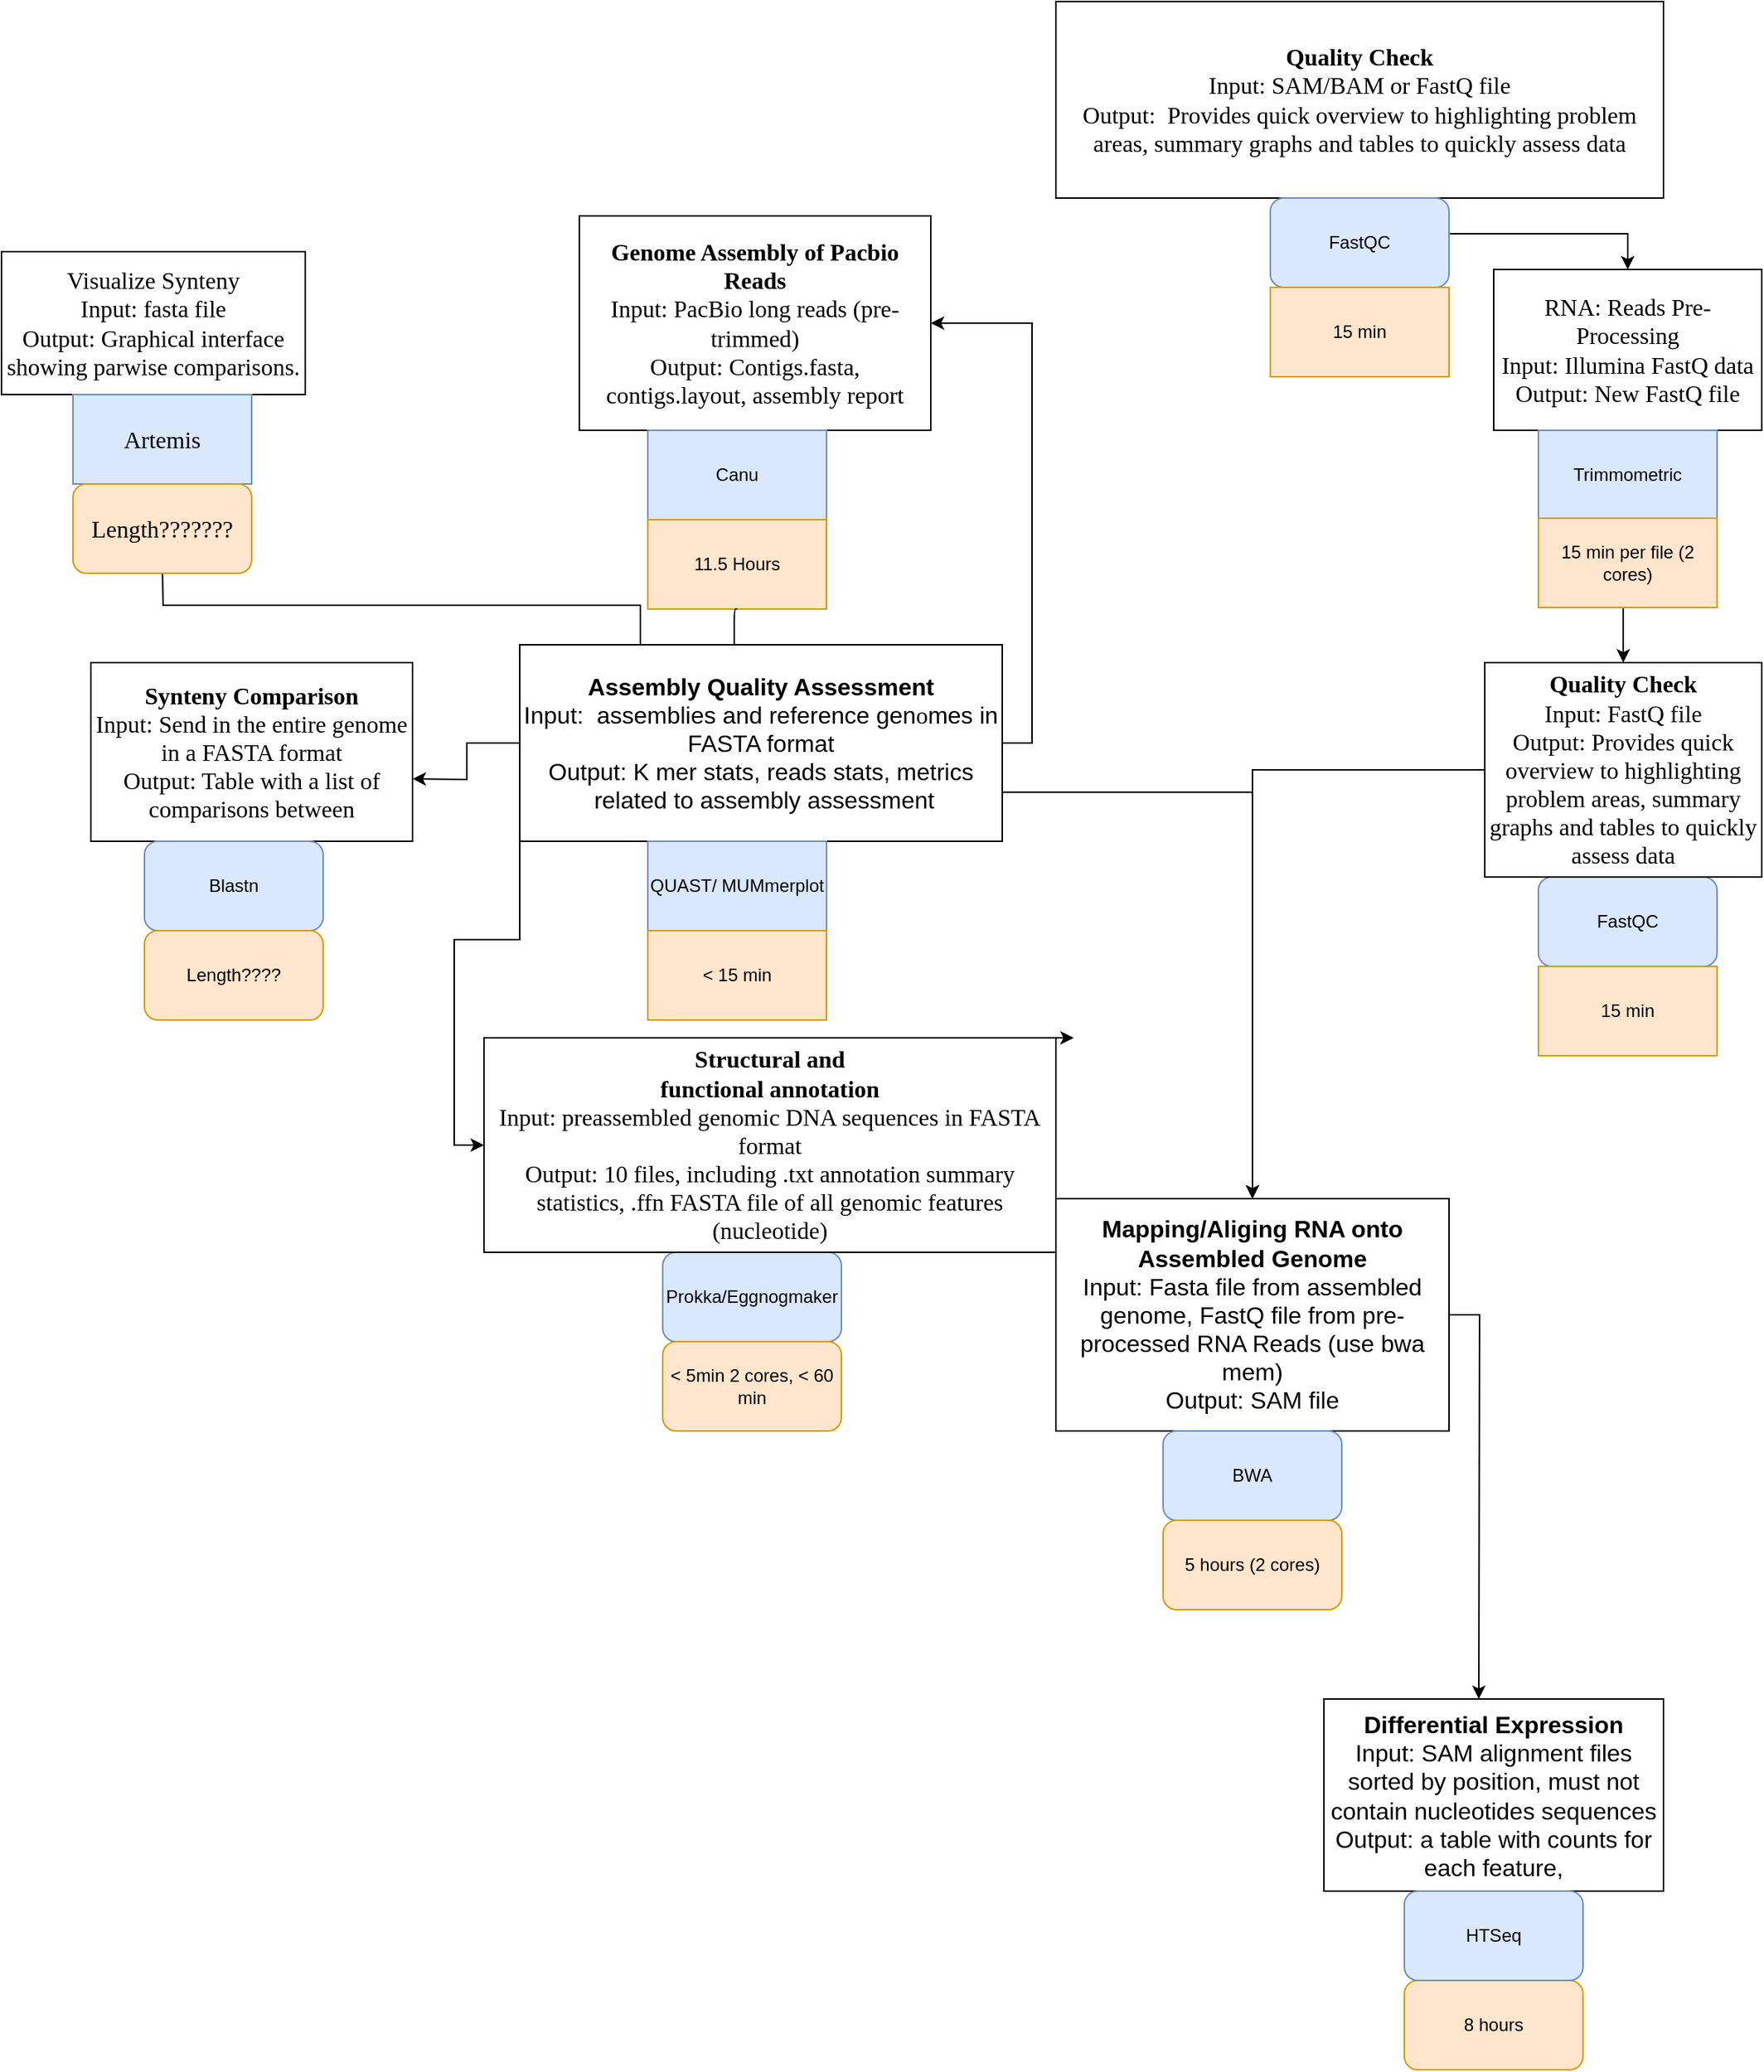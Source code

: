 <mxfile version="15.2.7" type="github">
  <diagram name="Page-1" id="edf60f1a-56cd-e834-aa8a-f176f3a09ee4">
    <mxGraphModel dx="2218" dy="664" grid="1" gridSize="12" guides="1" tooltips="1" connect="1" arrows="1" fold="1" page="1" pageScale="1" pageWidth="1100" pageHeight="850" background="none" math="0" shadow="0">
      <root>
        <mxCell id="0" />
        <mxCell id="1" parent="0" />
        <mxCell id="r9l6ygumFsfBTqQ8MOW--1" value="&lt;div style=&quot;font-size: 16px&quot;&gt;&lt;b&gt;&lt;font style=&quot;font-size: 16px&quot;&gt;Genome Assembly of Pacbio Reads&lt;/font&gt;&lt;/b&gt;&lt;/div&gt;&lt;div style=&quot;font-size: 16px&quot;&gt;&lt;font style=&quot;font-size: 16px&quot;&gt;Input: PacBio long reads (pre-trimmed)&lt;br style=&quot;font-size: 16px&quot;&gt;&lt;/font&gt;&lt;/div&gt;&lt;div style=&quot;font-size: 16px&quot;&gt;&lt;font style=&quot;font-size: 16px&quot;&gt;Output: Contigs.fasta, contigs.layout, assembly report&lt;br style=&quot;font-size: 16px&quot;&gt;&lt;/font&gt;&lt;/div&gt;" style="rounded=0;whiteSpace=wrap;html=1;fontSize=16;fontFamily=Times New Roman;" vertex="1" parent="1">
          <mxGeometry x="136" y="192" width="236" height="144" as="geometry" />
        </mxCell>
        <mxCell id="r9l6ygumFsfBTqQ8MOW--2" value="Canu" style="rounded=0;whiteSpace=wrap;html=1;fillColor=#dae8fc;strokeColor=#6c8ebf;" vertex="1" parent="1">
          <mxGeometry x="182" y="336" width="120" height="60" as="geometry" />
        </mxCell>
        <mxCell id="r9l6ygumFsfBTqQ8MOW--3" value="11.5 Hours" style="rounded=0;whiteSpace=wrap;html=1;fillColor=#ffe6cc;strokeColor=#d79b00;" vertex="1" parent="1">
          <mxGeometry x="182" y="396" width="120" height="60" as="geometry" />
        </mxCell>
        <mxCell id="r9l6ygumFsfBTqQ8MOW--4" value="&lt;div style=&quot;font-size: 16px&quot;&gt;RNA: Reads Pre-Processing&lt;/div&gt;&lt;div style=&quot;font-size: 16px&quot;&gt;Input: Illumina FastQ data&lt;br&gt;&lt;/div&gt;&lt;div style=&quot;font-size: 16px&quot;&gt;Output: New FastQ file&lt;br style=&quot;font-size: 16px&quot;&gt;&lt;/div&gt;" style="rounded=0;whiteSpace=wrap;html=1;fontSize=16;fontFamily=Times New Roman;" vertex="1" parent="1">
          <mxGeometry x="750" y="228" width="180" height="108" as="geometry" />
        </mxCell>
        <mxCell id="r9l6ygumFsfBTqQ8MOW--5" value="Trimmometric" style="rounded=0;whiteSpace=wrap;html=1;fillColor=#dae8fc;strokeColor=#6c8ebf;" vertex="1" parent="1">
          <mxGeometry x="780" y="336" width="120" height="60" as="geometry" />
        </mxCell>
        <mxCell id="r9l6ygumFsfBTqQ8MOW--70" style="edgeStyle=orthogonalEdgeStyle;rounded=0;orthogonalLoop=1;jettySize=auto;html=1;exitX=0.5;exitY=1;exitDx=0;exitDy=0;entryX=0.5;entryY=0;entryDx=0;entryDy=0;fontFamily=Times New Roman;fontSize=16;" edge="1" parent="1" source="r9l6ygumFsfBTqQ8MOW--6" target="r9l6ygumFsfBTqQ8MOW--39">
          <mxGeometry relative="1" as="geometry" />
        </mxCell>
        <mxCell id="r9l6ygumFsfBTqQ8MOW--6" value="15 min per file (2 cores)" style="rounded=0;whiteSpace=wrap;html=1;fillColor=#ffe6cc;strokeColor=#d79b00;" vertex="1" parent="1">
          <mxGeometry x="780" y="395" width="120" height="60" as="geometry" />
        </mxCell>
        <mxCell id="r9l6ygumFsfBTqQ8MOW--11" value="" style="endArrow=classic;html=1;exitX=0.5;exitY=1;exitDx=0;exitDy=0;" edge="1" parent="1" source="r9l6ygumFsfBTqQ8MOW--3">
          <mxGeometry width="50" height="50" relative="1" as="geometry">
            <mxPoint x="240" y="480" as="sourcePoint" />
            <mxPoint x="240" y="528" as="targetPoint" />
            <Array as="points">
              <mxPoint x="240" y="456" />
            </Array>
          </mxGeometry>
        </mxCell>
        <mxCell id="r9l6ygumFsfBTqQ8MOW--17" style="edgeStyle=orthogonalEdgeStyle;rounded=0;orthogonalLoop=1;jettySize=auto;html=1;exitX=1;exitY=0.5;exitDx=0;exitDy=0;entryX=1;entryY=0.5;entryDx=0;entryDy=0;" edge="1" parent="1" source="r9l6ygumFsfBTqQ8MOW--14" target="r9l6ygumFsfBTqQ8MOW--1">
          <mxGeometry relative="1" as="geometry" />
        </mxCell>
        <mxCell id="r9l6ygumFsfBTqQ8MOW--23" style="edgeStyle=orthogonalEdgeStyle;rounded=0;orthogonalLoop=1;jettySize=auto;html=1;exitX=0;exitY=0.5;exitDx=0;exitDy=0;" edge="1" parent="1" source="r9l6ygumFsfBTqQ8MOW--14">
          <mxGeometry relative="1" as="geometry">
            <mxPoint x="24" y="570" as="targetPoint" />
          </mxGeometry>
        </mxCell>
        <mxCell id="r9l6ygumFsfBTqQ8MOW--40" style="edgeStyle=orthogonalEdgeStyle;rounded=0;orthogonalLoop=1;jettySize=auto;html=1;exitX=1;exitY=0.75;exitDx=0;exitDy=0;entryX=0.5;entryY=0;entryDx=0;entryDy=0;" edge="1" parent="1" source="r9l6ygumFsfBTqQ8MOW--14" target="r9l6ygumFsfBTqQ8MOW--42">
          <mxGeometry relative="1" as="geometry">
            <mxPoint x="528" y="948" as="targetPoint" />
          </mxGeometry>
        </mxCell>
        <mxCell id="r9l6ygumFsfBTqQ8MOW--66" style="edgeStyle=orthogonalEdgeStyle;rounded=0;orthogonalLoop=1;jettySize=auto;html=1;exitX=0;exitY=1;exitDx=0;exitDy=0;entryX=0;entryY=0.5;entryDx=0;entryDy=0;fontFamily=Times New Roman;fontSize=16;" edge="1" parent="1" source="r9l6ygumFsfBTqQ8MOW--14" target="r9l6ygumFsfBTqQ8MOW--20">
          <mxGeometry relative="1" as="geometry" />
        </mxCell>
        <mxCell id="r9l6ygumFsfBTqQ8MOW--77" style="edgeStyle=orthogonalEdgeStyle;rounded=0;orthogonalLoop=1;jettySize=auto;html=1;exitX=0.25;exitY=0;exitDx=0;exitDy=0;entryX=0.5;entryY=1;entryDx=0;entryDy=0;fontFamily=Times New Roman;fontSize=16;startArrow=none;" edge="1" parent="1" source="r9l6ygumFsfBTqQ8MOW--79" target="r9l6ygumFsfBTqQ8MOW--73">
          <mxGeometry relative="1" as="geometry" />
        </mxCell>
        <mxCell id="r9l6ygumFsfBTqQ8MOW--14" value="&lt;div style=&quot;font-size: 16px&quot;&gt;&lt;b&gt;&lt;font style=&quot;font-size: 16px&quot;&gt;Assembly Quality Assessment&lt;/font&gt;&lt;/b&gt;&lt;div&gt;&lt;font style=&quot;font-size: 16px&quot;&gt;Input:&amp;nbsp; &lt;/font&gt;&lt;font style=&quot;font-size: 16px&quot;&gt;assemblies and reference gen&lt;font style=&quot;font-size: 16px&quot; face=&quot;Times New Roman&quot;&gt;o&lt;/font&gt;mes in FASTA format&lt;/font&gt;&lt;/div&gt;&lt;font style=&quot;font-size: 16px&quot;&gt;Output: K mer stats, reads stats, metrics&lt;br&gt;&lt;/font&gt;&lt;/div&gt;&lt;font style=&quot;font-size: 16px&quot;&gt;&amp;nbsp;related to assembly assessment&lt;/font&gt;" style="rounded=0;whiteSpace=wrap;html=1;" vertex="1" parent="1">
          <mxGeometry x="96" y="480" width="324" height="132" as="geometry" />
        </mxCell>
        <mxCell id="r9l6ygumFsfBTqQ8MOW--15" value="QUAST/ MUMmerplot" style="rounded=0;whiteSpace=wrap;html=1;fillColor=#dae8fc;strokeColor=#6c8ebf;" vertex="1" parent="1">
          <mxGeometry x="182" y="612" width="120" height="60" as="geometry" />
        </mxCell>
        <mxCell id="r9l6ygumFsfBTqQ8MOW--16" value="&amp;lt; 15 min " style="rounded=0;whiteSpace=wrap;html=1;fillColor=#ffe6cc;strokeColor=#d79b00;" vertex="1" parent="1">
          <mxGeometry x="182" y="672" width="120" height="60" as="geometry" />
        </mxCell>
        <mxCell id="r9l6ygumFsfBTqQ8MOW--21" value="Prokka/Eggnogmaker" style="rounded=1;whiteSpace=wrap;html=1;fillColor=#dae8fc;strokeColor=#6c8ebf;" vertex="1" parent="1">
          <mxGeometry x="192" y="888" width="120" height="60" as="geometry" />
        </mxCell>
        <mxCell id="r9l6ygumFsfBTqQ8MOW--22" value="&amp;lt; 5min 2 cores, &amp;lt; 60 min" style="rounded=1;whiteSpace=wrap;html=1;fillColor=#ffe6cc;strokeColor=#d79b00;" vertex="1" parent="1">
          <mxGeometry x="192" y="948" width="120" height="60" as="geometry" />
        </mxCell>
        <mxCell id="r9l6ygumFsfBTqQ8MOW--26" value="&lt;div style=&quot;font-size: 16px&quot;&gt;&lt;b&gt;Synteny Comparison&lt;/b&gt;&lt;br style=&quot;font-size: 16px&quot;&gt;&lt;div style=&quot;font-size: 16px&quot;&gt;&lt;font style=&quot;font-size: 16px&quot;&gt;Input: Send in the entire genome in a FASTA format&lt;br style=&quot;font-size: 16px&quot;&gt;&lt;/font&gt;&lt;/div&gt;&lt;font style=&quot;font-size: 16px&quot;&gt;Output: Table with a list of comparisons between&lt;br&gt;&lt;/font&gt;&lt;/div&gt;" style="rounded=0;whiteSpace=wrap;html=1;fontFamily=Times New Roman;fontSize=16;" vertex="1" parent="1">
          <mxGeometry x="-192" y="492" width="216" height="120" as="geometry" />
        </mxCell>
        <mxCell id="r9l6ygumFsfBTqQ8MOW--29" value="Blastn" style="rounded=1;whiteSpace=wrap;html=1;fillColor=#dae8fc;strokeColor=#6c8ebf;" vertex="1" parent="1">
          <mxGeometry x="-156" y="612" width="120" height="60" as="geometry" />
        </mxCell>
        <mxCell id="r9l6ygumFsfBTqQ8MOW--30" value="Length????" style="rounded=1;whiteSpace=wrap;html=1;fillColor=#ffe6cc;strokeColor=#d79b00;" vertex="1" parent="1">
          <mxGeometry x="-156" y="672" width="120" height="60" as="geometry" />
        </mxCell>
        <mxCell id="r9l6ygumFsfBTqQ8MOW--36" style="edgeStyle=orthogonalEdgeStyle;rounded=0;orthogonalLoop=1;jettySize=auto;html=1;entryX=0.5;entryY=0;entryDx=0;entryDy=0;" edge="1" parent="1" source="r9l6ygumFsfBTqQ8MOW--33" target="r9l6ygumFsfBTqQ8MOW--4">
          <mxGeometry relative="1" as="geometry" />
        </mxCell>
        <mxCell id="r9l6ygumFsfBTqQ8MOW--33" value="&lt;b&gt;Quality Check&lt;/b&gt;&lt;br style=&quot;font-size: 16px&quot;&gt;&lt;div style=&quot;font-size: 16px&quot;&gt;Input: SAM/BAM or FastQ file&lt;br&gt;&lt;/div&gt;&lt;div style=&quot;font-size: 16px&quot;&gt;Output:&amp;nbsp; Provides quick overview to highlighting problem areas, summary graphs and tables to quickly assess data&lt;br&gt;	&lt;/div&gt;" style="rounded=0;whiteSpace=wrap;html=1;fontSize=16;fontFamily=Times New Roman;" vertex="1" parent="1">
          <mxGeometry x="456" y="48" width="408" height="132" as="geometry" />
        </mxCell>
        <mxCell id="r9l6ygumFsfBTqQ8MOW--34" value="FastQC" style="rounded=1;whiteSpace=wrap;html=1;fillColor=#dae8fc;strokeColor=#6c8ebf;" vertex="1" parent="1">
          <mxGeometry x="600" y="180" width="120" height="60" as="geometry" />
        </mxCell>
        <mxCell id="r9l6ygumFsfBTqQ8MOW--35" value="15 min" style="rounded=0;whiteSpace=wrap;html=1;fillColor=#ffe6cc;strokeColor=#d79b00;" vertex="1" parent="1">
          <mxGeometry x="600" y="240" width="120" height="60" as="geometry" />
        </mxCell>
        <mxCell id="r9l6ygumFsfBTqQ8MOW--37" value="FastQC" style="rounded=1;whiteSpace=wrap;html=1;fillColor=#dae8fc;strokeColor=#6c8ebf;" vertex="1" parent="1">
          <mxGeometry x="780" y="636" width="120" height="60" as="geometry" />
        </mxCell>
        <mxCell id="r9l6ygumFsfBTqQ8MOW--38" value="15 min" style="rounded=0;whiteSpace=wrap;html=1;fillColor=#ffe6cc;strokeColor=#d79b00;" vertex="1" parent="1">
          <mxGeometry x="780" y="696" width="120" height="60" as="geometry" />
        </mxCell>
        <mxCell id="r9l6ygumFsfBTqQ8MOW--41" style="edgeStyle=orthogonalEdgeStyle;rounded=0;orthogonalLoop=1;jettySize=auto;html=1;exitX=0;exitY=0.5;exitDx=0;exitDy=0;" edge="1" parent="1" source="r9l6ygumFsfBTqQ8MOW--39" target="r9l6ygumFsfBTqQ8MOW--42">
          <mxGeometry relative="1" as="geometry">
            <mxPoint x="588" y="948" as="targetPoint" />
          </mxGeometry>
        </mxCell>
        <mxCell id="r9l6ygumFsfBTqQ8MOW--39" value="&lt;font style=&quot;font-size: 16px&quot;&gt;&lt;b&gt;Quality Check&lt;/b&gt;&lt;br style=&quot;font-size: 16px&quot;&gt;&lt;/font&gt;&lt;div style=&quot;font-size: 16px&quot;&gt;&lt;font style=&quot;font-size: 16px&quot;&gt;Input: FastQ file&lt;br&gt;&lt;/font&gt;&lt;/div&gt;&lt;div style=&quot;font-size: 16px&quot;&gt;&lt;font style=&quot;font-size: 16px&quot;&gt;Output:  Provides quick overview to highlighting problem areas, summary graphs and tables to quickly assess data&lt;/font&gt;&lt;/div&gt;" style="rounded=0;whiteSpace=wrap;html=1;fontFamily=Times New Roman;fontSize=16;" vertex="1" parent="1">
          <mxGeometry x="744" y="492" width="186" height="144" as="geometry" />
        </mxCell>
        <mxCell id="r9l6ygumFsfBTqQ8MOW--45" style="edgeStyle=orthogonalEdgeStyle;rounded=0;orthogonalLoop=1;jettySize=auto;html=1;exitX=1;exitY=0.5;exitDx=0;exitDy=0;" edge="1" parent="1" source="r9l6ygumFsfBTqQ8MOW--42">
          <mxGeometry relative="1" as="geometry">
            <mxPoint x="740" y="1188" as="targetPoint" />
          </mxGeometry>
        </mxCell>
        <mxCell id="r9l6ygumFsfBTqQ8MOW--42" value="&lt;div style=&quot;font-size: 16px&quot;&gt;&lt;b&gt;&lt;font style=&quot;font-size: 16px&quot;&gt;Mapping/Aliging RNA onto Assembled Genome&lt;/font&gt;&lt;/b&gt;&lt;/div&gt;&lt;div style=&quot;font-size: 16px&quot;&gt;&lt;div&gt;&lt;font style=&quot;font-size: 16px&quot;&gt;Input: Fasta file from assembled genome, FastQ file from pre-processed RNA Reads (use bwa mem)&lt;br&gt;&lt;/font&gt;&lt;/div&gt;&lt;font style=&quot;font-size: 16px&quot;&gt;Output: SAM file&lt;br&gt;&lt;/font&gt;&lt;/div&gt;" style="rounded=0;whiteSpace=wrap;html=1;" vertex="1" parent="1">
          <mxGeometry x="456" y="852" width="264" height="156" as="geometry" />
        </mxCell>
        <mxCell id="r9l6ygumFsfBTqQ8MOW--43" value="BWA" style="rounded=1;whiteSpace=wrap;html=1;fillColor=#dae8fc;strokeColor=#6c8ebf;" vertex="1" parent="1">
          <mxGeometry x="528" y="1008" width="120" height="60" as="geometry" />
        </mxCell>
        <mxCell id="r9l6ygumFsfBTqQ8MOW--44" value="5 hours (2 cores)" style="rounded=1;whiteSpace=wrap;html=1;fillColor=#ffe6cc;strokeColor=#d79b00;" vertex="1" parent="1">
          <mxGeometry x="528" y="1068" width="120" height="60" as="geometry" />
        </mxCell>
        <mxCell id="r9l6ygumFsfBTqQ8MOW--46" value="&lt;div style=&quot;font-size: 16px&quot;&gt;&lt;font style=&quot;font-size: 16px&quot;&gt;&lt;b&gt;Differential Expression&lt;/b&gt;&lt;br&gt;&lt;/font&gt;&lt;div&gt;&lt;font style=&quot;font-size: 16px&quot;&gt;Input: SAM alignment files sorted by position, must not contain nucleotides sequences&lt;br&gt;&lt;/font&gt;&lt;/div&gt;&lt;font style=&quot;font-size: 16px&quot;&gt;Output: &lt;/font&gt;&lt;font style=&quot;font-size: 16px&quot;&gt;a table with counts for each feature,&lt;/font&gt;&lt;/div&gt;" style="rounded=0;whiteSpace=wrap;html=1;" vertex="1" parent="1">
          <mxGeometry x="636" y="1188" width="228" height="129" as="geometry" />
        </mxCell>
        <mxCell id="r9l6ygumFsfBTqQ8MOW--48" value="8 hours" style="rounded=1;whiteSpace=wrap;html=1;fillColor=#ffe6cc;strokeColor=#d79b00;" vertex="1" parent="1">
          <mxGeometry x="690" y="1377" width="120" height="60" as="geometry" />
        </mxCell>
        <mxCell id="r9l6ygumFsfBTqQ8MOW--49" value="HTSeq" style="rounded=1;whiteSpace=wrap;html=1;fillColor=#dae8fc;strokeColor=#6c8ebf;" vertex="1" parent="1">
          <mxGeometry x="690" y="1317" width="120" height="60" as="geometry" />
        </mxCell>
        <mxCell id="r9l6ygumFsfBTqQ8MOW--71" style="edgeStyle=orthogonalEdgeStyle;rounded=0;orthogonalLoop=1;jettySize=auto;html=1;exitX=1;exitY=0;exitDx=0;exitDy=0;fontFamily=Times New Roman;fontSize=16;" edge="1" parent="1" source="r9l6ygumFsfBTqQ8MOW--20">
          <mxGeometry relative="1" as="geometry">
            <mxPoint x="468" y="744" as="targetPoint" />
          </mxGeometry>
        </mxCell>
        <mxCell id="r9l6ygumFsfBTqQ8MOW--20" value="&lt;div style=&quot;font-size: 16px&quot;&gt;&lt;font style=&quot;font-size: 16px&quot; face=&quot;Times New Roman&quot;&gt;&lt;br style=&quot;font-size: 16px&quot;&gt;&lt;br style=&quot;font-size: 16px&quot;&gt;&lt;br style=&quot;font-size: 16px&quot;&gt;&lt;br style=&quot;font-size: 16px&quot;&gt;&lt;br style=&quot;font-size: 16px&quot;&gt;&amp;nbsp;&lt;br style=&quot;font-size: 16px&quot;&gt;&lt;br style=&quot;font-size: 16px&quot;&gt;&lt;br style=&quot;font-size: 16px&quot;&gt;&lt;br style=&quot;font-size: 16px&quot;&gt;&lt;br style=&quot;font-size: 16px&quot;&gt;&lt;br style=&quot;font-size: 16px&quot;&gt;&lt;br style=&quot;font-size: 16px&quot;&gt;&lt;br style=&quot;font-size: 16px&quot;&gt;&lt;br style=&quot;font-size: 16px&quot;&gt;&lt;br style=&quot;font-size: 16px&quot;&gt;&lt;br style=&quot;font-size: 16px&quot;&gt;&lt;br style=&quot;font-size: 16px&quot;&gt;&lt;b&gt;&lt;span style=&quot;font-size: 16px&quot;&gt;Structural and&lt;br style=&quot;font-size: 16px&quot;&gt;functional annotation&lt;/span&gt;&lt;/b&gt;&lt;/font&gt;&lt;/div&gt;&lt;div style=&quot;font-size: 16px&quot;&gt;&lt;div style=&quot;font-size: 16px&quot;&gt;&lt;font style=&quot;font-size: 16px&quot; face=&quot;Times New Roman&quot;&gt;Input: &lt;/font&gt;&lt;font style=&quot;font-size: 16px&quot; face=&quot;Times New Roman&quot;&gt;preassembled genomic DNA sequences in FASTA format&lt;/font&gt;&lt;/div&gt;&lt;font style=&quot;font-size: 16px&quot; face=&quot;Times New Roman&quot;&gt;Output: 10 files, including .txt annotation summary statistics, .ffn &lt;/font&gt;&lt;font style=&quot;font-size: 16px&quot; face=&quot;Times New Roman&quot;&gt;FASTA file of all genomic features (nucleotide) &lt;font style=&quot;font-size: 16px&quot;&gt;&lt;span style=&quot;font-size: 16px&quot;&gt;&lt;/span&gt;&lt;/font&gt;&lt;/font&gt;&lt;/div&gt;&lt;div style=&quot;font-size: 16px&quot;&gt;&lt;font style=&quot;font-size: 16px&quot; face=&quot;Times New Roman&quot;&gt;&lt;br style=&quot;font-size: 16px&quot;&gt;&lt;br style=&quot;font-size: 16px&quot;&gt;&lt;br style=&quot;font-size: 16px&quot;&gt;&lt;br style=&quot;font-size: 16px&quot;&gt;&lt;br style=&quot;font-size: 16px&quot;&gt;&lt;br style=&quot;font-size: 16px&quot;&gt;&lt;br style=&quot;font-size: 16px&quot;&gt;&lt;br style=&quot;font-size: 16px&quot;&gt;&lt;br style=&quot;font-size: 16px&quot;&gt;&lt;br style=&quot;font-size: 16px&quot;&gt;&lt;br style=&quot;font-size: 16px&quot;&gt;&lt;br style=&quot;font-size: 16px&quot;&gt;&lt;br style=&quot;font-size: 16px&quot;&gt;&lt;br style=&quot;font-size: 16px&quot;&gt;&lt;br style=&quot;font-size: 16px&quot;&gt;&lt;br style=&quot;font-size: 16px&quot;&gt;&lt;br style=&quot;font-size: 16px&quot;&gt;&lt;/font&gt;&lt;/div&gt;" style="rounded=0;whiteSpace=wrap;html=1;fontSize=16;" vertex="1" parent="1">
          <mxGeometry x="72" y="744" width="384" height="144" as="geometry" />
        </mxCell>
        <mxCell id="r9l6ygumFsfBTqQ8MOW--73" value="&lt;div&gt;Visualize Synteny&lt;/div&gt;&lt;div&gt;Input: fasta file&lt;/div&gt;&lt;div&gt;Output: Graphical interface showing parwise comparisons.&lt;br&gt;&lt;/div&gt;" style="rounded=0;whiteSpace=wrap;html=1;fontFamily=Times New Roman;fontSize=16;" vertex="1" parent="1">
          <mxGeometry x="-252" y="216" width="204" height="96" as="geometry" />
        </mxCell>
        <mxCell id="r9l6ygumFsfBTqQ8MOW--79" value="Artemis" style="rounded=0;whiteSpace=wrap;html=1;fontFamily=Times New Roman;fontSize=16;fillColor=#dae8fc;strokeColor=#6c8ebf;" vertex="1" parent="1">
          <mxGeometry x="-204" y="312" width="120" height="60" as="geometry" />
        </mxCell>
        <mxCell id="r9l6ygumFsfBTqQ8MOW--80" value="" style="edgeStyle=orthogonalEdgeStyle;rounded=0;orthogonalLoop=1;jettySize=auto;html=1;exitX=0.25;exitY=0;exitDx=0;exitDy=0;fontFamily=Times New Roman;fontSize=16;endArrow=none;" edge="1" parent="1" source="r9l6ygumFsfBTqQ8MOW--14">
          <mxGeometry relative="1" as="geometry">
            <mxPoint x="177" y="480" as="sourcePoint" />
            <mxPoint x="-144" y="426" as="targetPoint" />
          </mxGeometry>
        </mxCell>
        <mxCell id="r9l6ygumFsfBTqQ8MOW--81" value="Length???????" style="rounded=1;whiteSpace=wrap;html=1;fontFamily=Times New Roman;fontSize=16;fillColor=#ffe6cc;strokeColor=#d79b00;" vertex="1" parent="1">
          <mxGeometry x="-204" y="372" width="120" height="60" as="geometry" />
        </mxCell>
      </root>
    </mxGraphModel>
  </diagram>
</mxfile>
